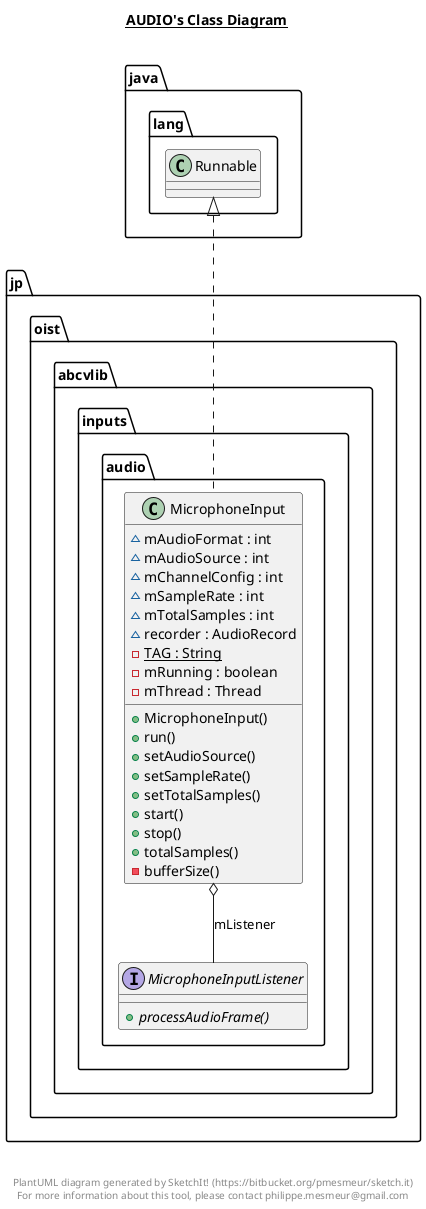 @startuml

title __AUDIO's Class Diagram__\n

  namespace jp.oist.abcvlib {
    namespace inputs {
      namespace audio {
        class jp.oist.abcvlib.inputs.audio.MicrophoneInput {
            ~ mAudioFormat : int
            ~ mAudioSource : int
            ~ mChannelConfig : int
            ~ mSampleRate : int
            ~ mTotalSamples : int
            ~ recorder : AudioRecord
            {static} - TAG : String
            - mRunning : boolean
            - mThread : Thread
            + MicrophoneInput()
            + run()
            + setAudioSource()
            + setSampleRate()
            + setTotalSamples()
            + start()
            + stop()
            + totalSamples()
            - bufferSize()
        }
      }
    }
  }
  

  namespace jp.oist.abcvlib {
    namespace inputs {
      namespace audio {
        interface jp.oist.abcvlib.inputs.audio.MicrophoneInputListener {
            {abstract} + processAudioFrame()
        }
      }
    }
  }
  

  jp.oist.abcvlib.inputs.audio.MicrophoneInput .up.|> java.lang.Runnable
  jp.oist.abcvlib.inputs.audio.MicrophoneInput o-- jp.oist.abcvlib.inputs.audio.MicrophoneInputListener : mListener


right footer


PlantUML diagram generated by SketchIt! (https://bitbucket.org/pmesmeur/sketch.it)
For more information about this tool, please contact philippe.mesmeur@gmail.com
endfooter

@enduml
